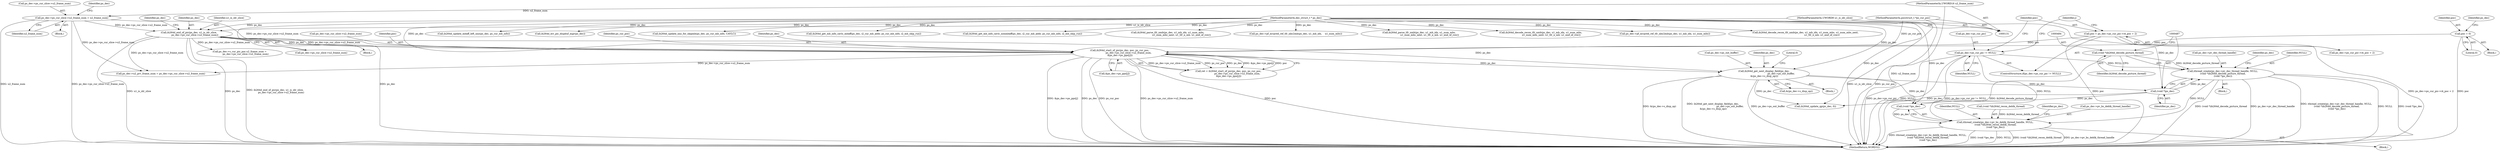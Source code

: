 digraph "0_Android_9a00f562a612d56e7b2b989d168647db900ba6cf@API" {
"1000478" [label="(Call,ithread_create(ps_dec->pv_dec_thread_handle, NULL,\n (void *)ih264d_decode_picture_thread,\n (void *)ps_dec))"];
"1000298" [label="(Call,ps_dec->ps_cur_pic != NULL)"];
"1000483" [label="(Call,(void *)ih264d_decode_picture_thread)"];
"1000486" [label="(Call,(void *)ps_dec)"];
"1000431" [label="(Call,ih264d_get_next_display_field(ps_dec,\n                                              ps_dec->ps_out_buffer,\n &(ps_dec->s_disp_op)))"];
"1000392" [label="(Call,ih264d_start_of_pic(ps_dec, poc, ps_cur_poc,\n                        ps_dec->ps_cur_slice->u2_frame_num,\n &ps_dec->ps_pps[j]))"];
"1000249" [label="(Call,ih264d_end_of_pic(ps_dec, u1_is_idr_slice,\n                ps_dec->ps_cur_slice->u2_frame_num))"];
"1000132" [label="(MethodParameterIn,dec_struct_t * ps_dec)"];
"1000134" [label="(MethodParameterIn,UWORD8 u1_is_idr_slice)"];
"1000236" [label="(Call,ps_dec->ps_cur_slice->u2_frame_num = u2_frame_num)"];
"1000135" [label="(MethodParameterIn,UWORD16 u2_frame_num)"];
"1000303" [label="(Call,poc = ps_dec->ps_cur_pic->i4_poc + 2)"];
"1000272" [label="(Call,poc = 0)"];
"1000136" [label="(MethodParameterIn,pocstruct_t *ps_cur_poc)"];
"1000522" [label="(Call,ithread_create(ps_dec->pv_bs_deblk_thread_handle, NULL,\n (void *)ih264d_recon_deblk_thread,\n (void *)ps_dec))"];
"1001313" [label="(Call,ps_dec->pf_mvpred_ref_tfr_nby2mb(ps_dec, u1_mb_idx, u1_num_mbs))"];
"1000251" [label="(Identifier,u1_is_idr_slice)"];
"1000242" [label="(Identifier,u2_frame_num)"];
"1000535" [label="(Identifier,ps_dec)"];
"1000273" [label="(Identifier,poc)"];
"1000479" [label="(Call,ps_dec->pv_dec_thread_handle)"];
"1000249" [label="(Call,ih264d_end_of_pic(ps_dec, u1_is_idr_slice,\n                ps_dec->ps_cur_slice->u2_frame_num))"];
"1000491" [label="(Identifier,ps_dec)"];
"1000488" [label="(Identifier,ps_dec)"];
"1000237" [label="(Call,ps_dec->ps_cur_slice->u2_frame_num)"];
"1000305" [label="(Call,ps_dec->ps_cur_pic->i4_poc + 2)"];
"1000516" [label="(Block,)"];
"1001351" [label="(Call,ih264d_decode_recon_tfr_nmb(ps_dec, u1_mb_idx, u1_num_mbs, u1_num_mbs_next,\n                                            u1_tfr_n_mb, u1_end_of_row))"];
"1000478" [label="(Call,ithread_create(ps_dec->pv_dec_thread_handle, NULL,\n (void *)ih264d_decode_picture_thread,\n (void *)ps_dec))"];
"1000522" [label="(Call,ithread_create(ps_dec->pv_bs_deblk_thread_handle, NULL,\n (void *)ih264d_recon_deblk_thread,\n (void *)ps_dec))"];
"1000298" [label="(Call,ps_dec->ps_cur_pic != NULL)"];
"1001450" [label="(MethodReturn,WORD32)"];
"1000297" [label="(ControlStructure,if(ps_dec->ps_cur_pic != NULL))"];
"1000485" [label="(Identifier,ih264d_decode_picture_thread)"];
"1000392" [label="(Call,ih264d_start_of_pic(ps_dec, poc, ps_cur_poc,\n                        ps_dec->ps_cur_slice->u2_frame_num,\n &ps_dec->ps_pps[j]))"];
"1001254" [label="(Call,ih264d_update_mbaff_left_nnz(ps_dec, ps_cur_mb_info))"];
"1000394" [label="(Identifier,poc)"];
"1000401" [label="(Call,&ps_dec->ps_pps[j])"];
"1000207" [label="(Call,ih264d_err_pic_dispbuf_mgr(ps_dec))"];
"1000393" [label="(Identifier,ps_dec)"];
"1000303" [label="(Call,poc = ps_dec->ps_cur_pic->i4_poc + 2)"];
"1000274" [label="(Literal,0)"];
"1000924" [label="(Call,ps_dec->u2_prv_frame_num = ps_dec->ps_cur_slice->u2_frame_num)"];
"1000396" [label="(Call,ps_dec->ps_cur_slice->u2_frame_num)"];
"1000431" [label="(Call,ih264d_get_next_display_field(ps_dec,\n                                              ps_dec->ps_out_buffer,\n &(ps_dec->s_disp_op)))"];
"1000252" [label="(Call,ps_dec->ps_cur_slice->u2_frame_num)"];
"1000134" [label="(MethodParameterIn,UWORD8 u1_is_idr_slice)"];
"1000483" [label="(Call,(void *)ih264d_decode_picture_thread)"];
"1000486" [label="(Call,(void *)ps_dec)"];
"1000248" [label="(Block,)"];
"1000235" [label="(Block,)"];
"1000260" [label="(Identifier,ps_dec)"];
"1000436" [label="(Call,&(ps_dec->s_disp_op))"];
"1000135" [label="(MethodParameterIn,UWORD16 u2_frame_num)"];
"1000477" [label="(Block,)"];
"1000390" [label="(Call,ret = ih264d_start_of_pic(ps_dec, poc, ps_cur_poc,\n                        ps_dec->ps_cur_slice->u2_frame_num,\n &ps_dec->ps_pps[j]))"];
"1000395" [label="(Identifier,ps_cur_poc)"];
"1000272" [label="(Call,poc = 0)"];
"1000268" [label="(Block,)"];
"1000278" [label="(Identifier,ps_dec)"];
"1001226" [label="(Call,ih264d_update_nnz_for_skipmb(ps_dec, ps_cur_mb_info, CAVLC))"];
"1000482" [label="(Identifier,NULL)"];
"1000523" [label="(Call,ps_dec->pv_bs_deblk_thread_handle)"];
"1001155" [label="(Call,ih264d_get_mb_info_cavlc_mbaff(ps_dec, i2_cur_mb_addr, ps_cur_mb_info, i2_mb_skip_run))"];
"1000246" [label="(Identifier,ps_dec)"];
"1001161" [label="(Call,ih264d_get_mb_info_cavlc_nonmbaff(ps_dec, i2_cur_mb_addr, ps_cur_mb_info, i2_mb_skip_run))"];
"1000304" [label="(Identifier,poc)"];
"1000236" [label="(Call,ps_dec->ps_cur_slice->u2_frame_num = u2_frame_num)"];
"1001337" [label="(Call,ih264d_parse_tfr_nmb(ps_dec, u1_mb_idx, u1_num_mbs,\n                                     u1_num_mbs_next, u1_tfr_n_mb, u1_end_of_row))"];
"1001057" [label="(Call,ih264d_update_qp(ps_dec, 0))"];
"1000527" [label="(Call,(void *)ih264d_recon_deblk_thread)"];
"1000136" [label="(MethodParameterIn,pocstruct_t *ps_cur_poc)"];
"1000313" [label="(Identifier,j)"];
"1000442" [label="(Literal,0)"];
"1000302" [label="(Identifier,NULL)"];
"1000299" [label="(Call,ps_dec->ps_cur_pic)"];
"1000530" [label="(Call,(void *)ps_dec)"];
"1000132" [label="(MethodParameterIn,dec_struct_t * ps_dec)"];
"1000430" [label="(Block,)"];
"1000433" [label="(Call,ps_dec->ps_out_buffer)"];
"1000257" [label="(Call,ps_dec->s_cur_pic_poc.u2_frame_num =\n                ps_dec->ps_cur_slice->u2_frame_num)"];
"1000683" [label="(Call,ps_dec->pf_mvpred_ref_tfr_nby2mb(ps_dec, u1_mb_idx,    u1_num_mbs))"];
"1000432" [label="(Identifier,ps_dec)"];
"1000730" [label="(Call,ih264d_parse_tfr_nmb(ps_dec, u1_mb_idx, u1_num_mbs,\n                            u1_num_mbs_next, u1_tfr_n_mb, u1_end_of_row))"];
"1000744" [label="(Call,ih264d_decode_recon_tfr_nmb(ps_dec, u1_mb_idx, u1_num_mbs,\n                            u1_num_mbs_next, u1_tfr_n_mb, u1_end_of_row))"];
"1000526" [label="(Identifier,NULL)"];
"1000250" [label="(Identifier,ps_dec)"];
"1000478" -> "1000477"  [label="AST: "];
"1000478" -> "1000486"  [label="CFG: "];
"1000479" -> "1000478"  [label="AST: "];
"1000482" -> "1000478"  [label="AST: "];
"1000483" -> "1000478"  [label="AST: "];
"1000486" -> "1000478"  [label="AST: "];
"1000491" -> "1000478"  [label="CFG: "];
"1000478" -> "1001450"  [label="DDG: (void *)ps_dec"];
"1000478" -> "1001450"  [label="DDG: (void *)ih264d_decode_picture_thread"];
"1000478" -> "1001450"  [label="DDG: ps_dec->pv_dec_thread_handle"];
"1000478" -> "1001450"  [label="DDG: ithread_create(ps_dec->pv_dec_thread_handle, NULL,\n (void *)ih264d_decode_picture_thread,\n (void *)ps_dec)"];
"1000478" -> "1001450"  [label="DDG: NULL"];
"1000298" -> "1000478"  [label="DDG: NULL"];
"1000483" -> "1000478"  [label="DDG: ih264d_decode_picture_thread"];
"1000486" -> "1000478"  [label="DDG: ps_dec"];
"1000478" -> "1000522"  [label="DDG: NULL"];
"1000298" -> "1000297"  [label="AST: "];
"1000298" -> "1000302"  [label="CFG: "];
"1000299" -> "1000298"  [label="AST: "];
"1000302" -> "1000298"  [label="AST: "];
"1000304" -> "1000298"  [label="CFG: "];
"1000313" -> "1000298"  [label="CFG: "];
"1000298" -> "1001450"  [label="DDG: ps_dec->ps_cur_pic != NULL"];
"1000298" -> "1001450"  [label="DDG: ps_dec->ps_cur_pic"];
"1000298" -> "1001450"  [label="DDG: NULL"];
"1000298" -> "1000522"  [label="DDG: NULL"];
"1000483" -> "1000485"  [label="CFG: "];
"1000484" -> "1000483"  [label="AST: "];
"1000485" -> "1000483"  [label="AST: "];
"1000487" -> "1000483"  [label="CFG: "];
"1000483" -> "1001450"  [label="DDG: ih264d_decode_picture_thread"];
"1000486" -> "1000488"  [label="CFG: "];
"1000487" -> "1000486"  [label="AST: "];
"1000488" -> "1000486"  [label="AST: "];
"1000431" -> "1000486"  [label="DDG: ps_dec"];
"1000132" -> "1000486"  [label="DDG: ps_dec"];
"1000486" -> "1000530"  [label="DDG: ps_dec"];
"1000486" -> "1001057"  [label="DDG: ps_dec"];
"1000431" -> "1000430"  [label="AST: "];
"1000431" -> "1000436"  [label="CFG: "];
"1000432" -> "1000431"  [label="AST: "];
"1000433" -> "1000431"  [label="AST: "];
"1000436" -> "1000431"  [label="AST: "];
"1000442" -> "1000431"  [label="CFG: "];
"1000431" -> "1001450"  [label="DDG: &(ps_dec->s_disp_op)"];
"1000431" -> "1001450"  [label="DDG: ih264d_get_next_display_field(ps_dec,\n                                              ps_dec->ps_out_buffer,\n &(ps_dec->s_disp_op))"];
"1000431" -> "1001450"  [label="DDG: ps_dec->ps_out_buffer"];
"1000392" -> "1000431"  [label="DDG: ps_dec"];
"1000249" -> "1000431"  [label="DDG: ps_dec"];
"1000132" -> "1000431"  [label="DDG: ps_dec"];
"1000431" -> "1000530"  [label="DDG: ps_dec"];
"1000431" -> "1001057"  [label="DDG: ps_dec"];
"1000392" -> "1000390"  [label="AST: "];
"1000392" -> "1000401"  [label="CFG: "];
"1000393" -> "1000392"  [label="AST: "];
"1000394" -> "1000392"  [label="AST: "];
"1000395" -> "1000392"  [label="AST: "];
"1000396" -> "1000392"  [label="AST: "];
"1000401" -> "1000392"  [label="AST: "];
"1000390" -> "1000392"  [label="CFG: "];
"1000392" -> "1001450"  [label="DDG: ps_dec->ps_cur_slice->u2_frame_num"];
"1000392" -> "1001450"  [label="DDG: poc"];
"1000392" -> "1001450"  [label="DDG: &ps_dec->ps_pps[j]"];
"1000392" -> "1001450"  [label="DDG: ps_dec"];
"1000392" -> "1001450"  [label="DDG: ps_cur_poc"];
"1000392" -> "1000390"  [label="DDG: ps_dec->ps_cur_slice->u2_frame_num"];
"1000392" -> "1000390"  [label="DDG: ps_cur_poc"];
"1000392" -> "1000390"  [label="DDG: ps_dec"];
"1000392" -> "1000390"  [label="DDG: &ps_dec->ps_pps[j]"];
"1000392" -> "1000390"  [label="DDG: poc"];
"1000249" -> "1000392"  [label="DDG: ps_dec"];
"1000249" -> "1000392"  [label="DDG: ps_dec->ps_cur_slice->u2_frame_num"];
"1000132" -> "1000392"  [label="DDG: ps_dec"];
"1000303" -> "1000392"  [label="DDG: poc"];
"1000272" -> "1000392"  [label="DDG: poc"];
"1000136" -> "1000392"  [label="DDG: ps_cur_poc"];
"1000236" -> "1000392"  [label="DDG: ps_dec->ps_cur_slice->u2_frame_num"];
"1000392" -> "1000924"  [label="DDG: ps_dec->ps_cur_slice->u2_frame_num"];
"1000249" -> "1000248"  [label="AST: "];
"1000249" -> "1000252"  [label="CFG: "];
"1000250" -> "1000249"  [label="AST: "];
"1000251" -> "1000249"  [label="AST: "];
"1000252" -> "1000249"  [label="AST: "];
"1000260" -> "1000249"  [label="CFG: "];
"1000249" -> "1001450"  [label="DDG: u1_is_idr_slice"];
"1000249" -> "1001450"  [label="DDG: ps_dec"];
"1000249" -> "1001450"  [label="DDG: ih264d_end_of_pic(ps_dec, u1_is_idr_slice,\n                ps_dec->ps_cur_slice->u2_frame_num)"];
"1000132" -> "1000249"  [label="DDG: ps_dec"];
"1000134" -> "1000249"  [label="DDG: u1_is_idr_slice"];
"1000236" -> "1000249"  [label="DDG: ps_dec->ps_cur_slice->u2_frame_num"];
"1000249" -> "1000257"  [label="DDG: ps_dec->ps_cur_slice->u2_frame_num"];
"1000249" -> "1000924"  [label="DDG: ps_dec->ps_cur_slice->u2_frame_num"];
"1000132" -> "1000131"  [label="AST: "];
"1000132" -> "1001450"  [label="DDG: ps_dec"];
"1000132" -> "1000207"  [label="DDG: ps_dec"];
"1000132" -> "1000530"  [label="DDG: ps_dec"];
"1000132" -> "1000683"  [label="DDG: ps_dec"];
"1000132" -> "1000730"  [label="DDG: ps_dec"];
"1000132" -> "1000744"  [label="DDG: ps_dec"];
"1000132" -> "1001057"  [label="DDG: ps_dec"];
"1000132" -> "1001155"  [label="DDG: ps_dec"];
"1000132" -> "1001161"  [label="DDG: ps_dec"];
"1000132" -> "1001226"  [label="DDG: ps_dec"];
"1000132" -> "1001254"  [label="DDG: ps_dec"];
"1000132" -> "1001313"  [label="DDG: ps_dec"];
"1000132" -> "1001337"  [label="DDG: ps_dec"];
"1000132" -> "1001351"  [label="DDG: ps_dec"];
"1000134" -> "1000131"  [label="AST: "];
"1000134" -> "1001450"  [label="DDG: u1_is_idr_slice"];
"1000236" -> "1000235"  [label="AST: "];
"1000236" -> "1000242"  [label="CFG: "];
"1000237" -> "1000236"  [label="AST: "];
"1000242" -> "1000236"  [label="AST: "];
"1000246" -> "1000236"  [label="CFG: "];
"1000236" -> "1001450"  [label="DDG: ps_dec->ps_cur_slice->u2_frame_num"];
"1000236" -> "1001450"  [label="DDG: u2_frame_num"];
"1000135" -> "1000236"  [label="DDG: u2_frame_num"];
"1000236" -> "1000924"  [label="DDG: ps_dec->ps_cur_slice->u2_frame_num"];
"1000135" -> "1000131"  [label="AST: "];
"1000135" -> "1001450"  [label="DDG: u2_frame_num"];
"1000303" -> "1000297"  [label="AST: "];
"1000303" -> "1000305"  [label="CFG: "];
"1000304" -> "1000303"  [label="AST: "];
"1000305" -> "1000303"  [label="AST: "];
"1000313" -> "1000303"  [label="CFG: "];
"1000303" -> "1001450"  [label="DDG: poc"];
"1000303" -> "1001450"  [label="DDG: ps_dec->ps_cur_pic->i4_poc + 2"];
"1000272" -> "1000268"  [label="AST: "];
"1000272" -> "1000274"  [label="CFG: "];
"1000273" -> "1000272"  [label="AST: "];
"1000274" -> "1000272"  [label="AST: "];
"1000278" -> "1000272"  [label="CFG: "];
"1000272" -> "1001450"  [label="DDG: poc"];
"1000136" -> "1000131"  [label="AST: "];
"1000136" -> "1001450"  [label="DDG: ps_cur_poc"];
"1000522" -> "1000516"  [label="AST: "];
"1000522" -> "1000530"  [label="CFG: "];
"1000523" -> "1000522"  [label="AST: "];
"1000526" -> "1000522"  [label="AST: "];
"1000527" -> "1000522"  [label="AST: "];
"1000530" -> "1000522"  [label="AST: "];
"1000535" -> "1000522"  [label="CFG: "];
"1000522" -> "1001450"  [label="DDG: ithread_create(ps_dec->pv_bs_deblk_thread_handle, NULL,\n (void *)ih264d_recon_deblk_thread,\n (void *)ps_dec)"];
"1000522" -> "1001450"  [label="DDG: (void *)ps_dec"];
"1000522" -> "1001450"  [label="DDG: NULL"];
"1000522" -> "1001450"  [label="DDG: (void *)ih264d_recon_deblk_thread"];
"1000522" -> "1001450"  [label="DDG: ps_dec->pv_bs_deblk_thread_handle"];
"1000527" -> "1000522"  [label="DDG: ih264d_recon_deblk_thread"];
"1000530" -> "1000522"  [label="DDG: ps_dec"];
}
